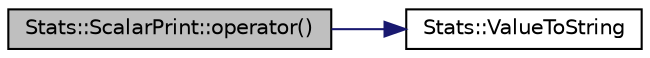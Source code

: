 digraph G
{
  edge [fontname="Helvetica",fontsize="10",labelfontname="Helvetica",labelfontsize="10"];
  node [fontname="Helvetica",fontsize="10",shape=record];
  rankdir=LR;
  Node1 [label="Stats::ScalarPrint::operator()",height=0.2,width=0.4,color="black", fillcolor="grey75", style="filled" fontcolor="black"];
  Node1 -> Node2 [color="midnightblue",fontsize="10",style="solid",fontname="Helvetica"];
  Node2 [label="Stats::ValueToString",height=0.2,width=0.4,color="black", fillcolor="white", style="filled",URL="$namespaceStats.html#abf675b5476be37bbbe5d1abacbe4071e"];
}
